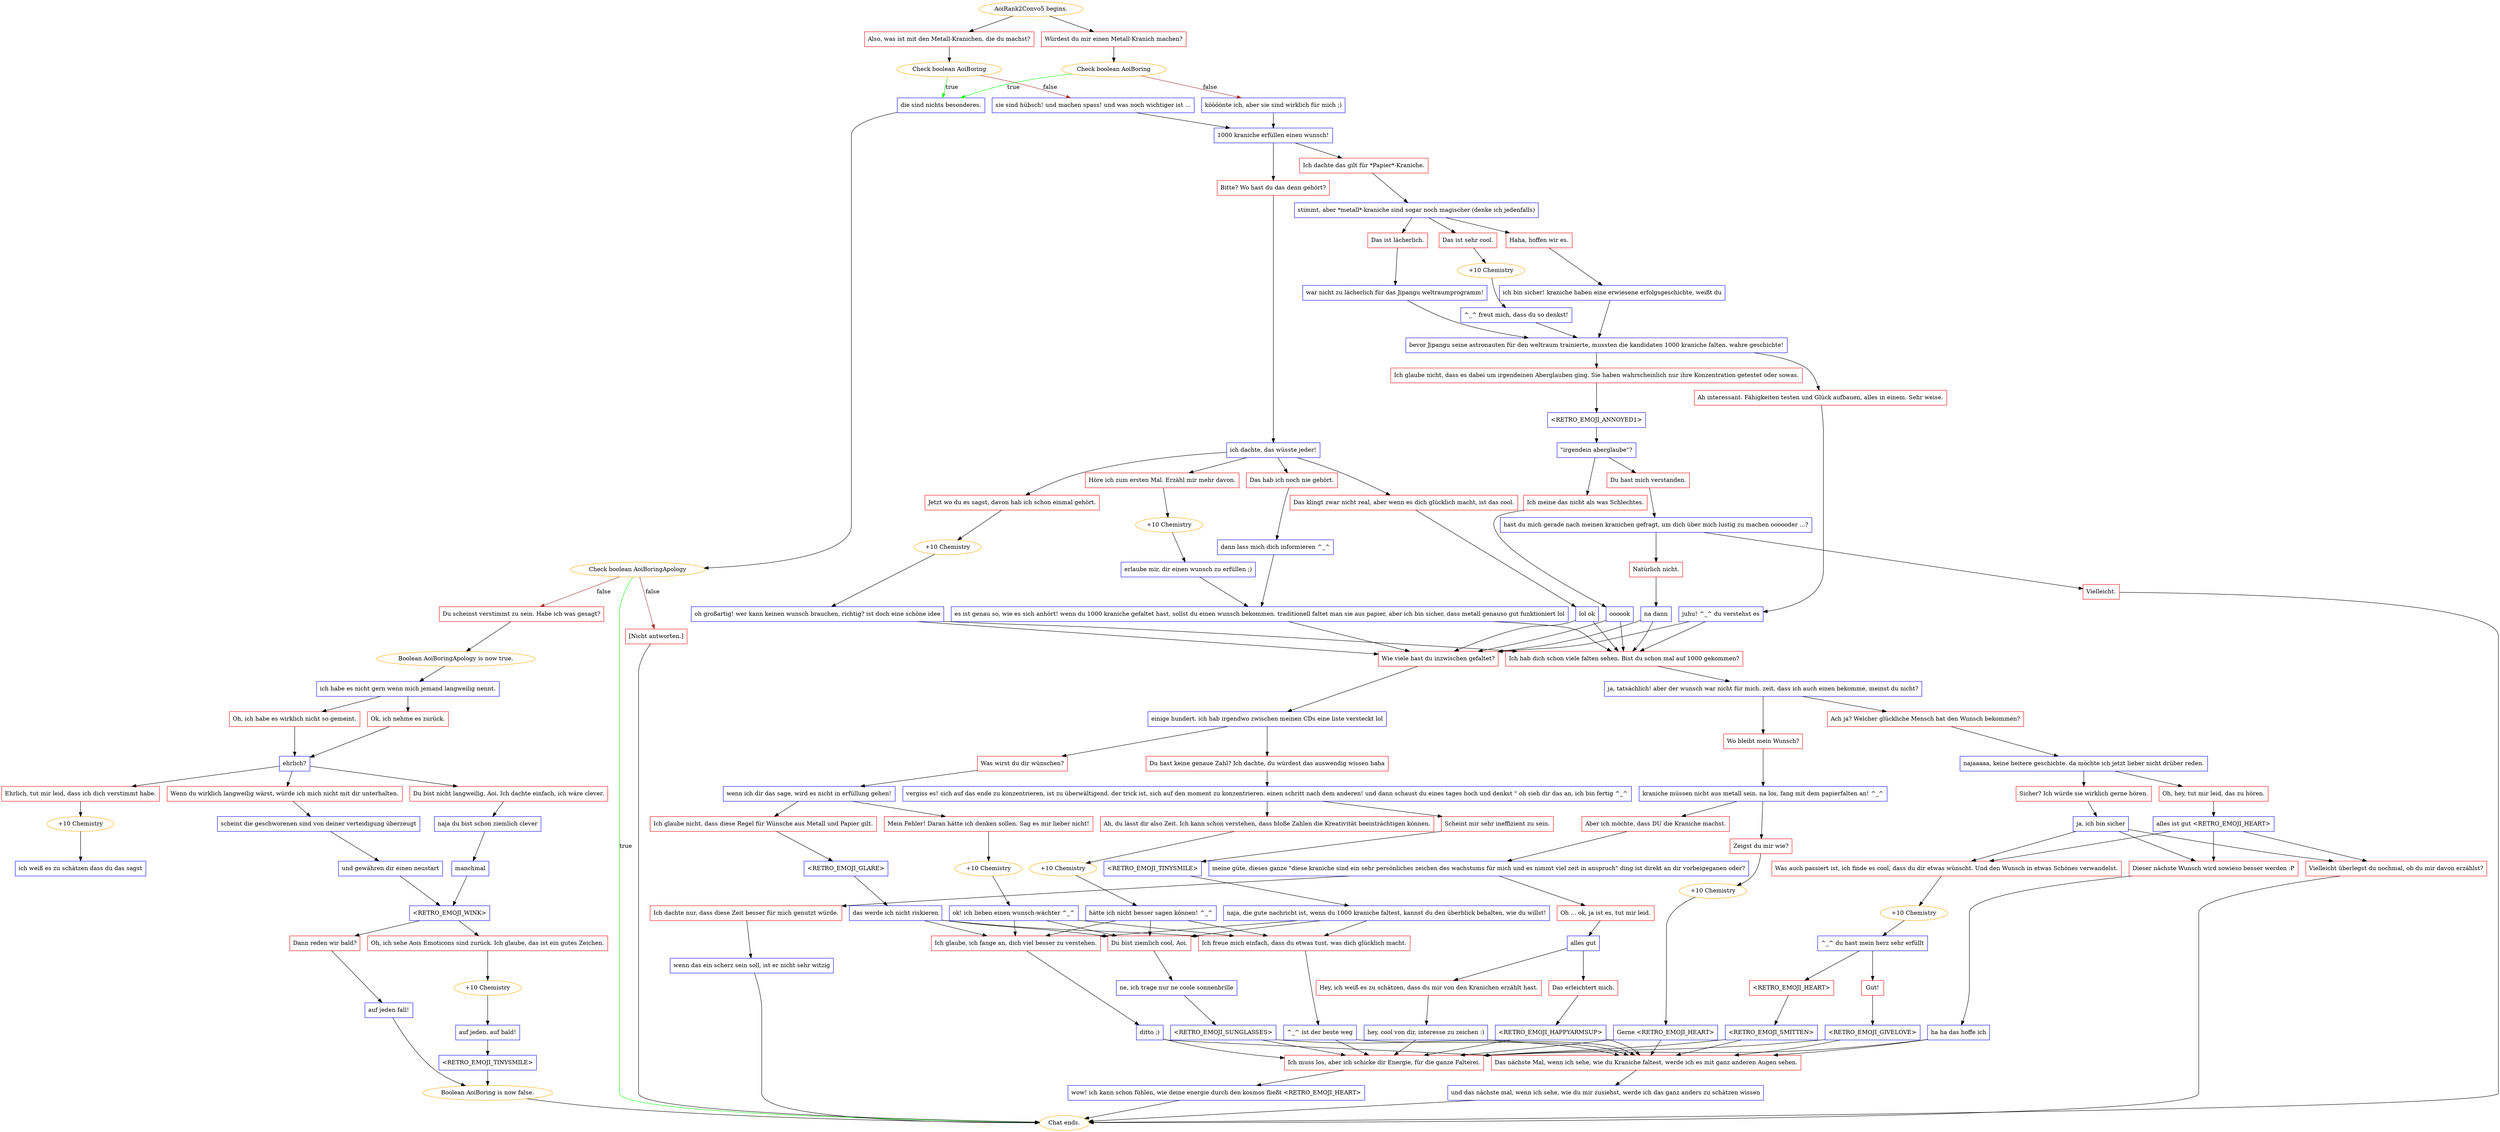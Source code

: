 digraph {
	"AoiRank2Convo5 begins." [color=orange];
		"AoiRank2Convo5 begins." -> j2933598541;
		"AoiRank2Convo5 begins." -> j2468722071;
	j2933598541 [label="Also, was ist mit den Metall-Kranichen, die du machst?",shape=box,color=red];
		j2933598541 -> j1443129487;
	j2468722071 [label="Würdest du mir einen Metall-Kranich machen?",shape=box,color=red];
		j2468722071 -> j1194707698;
	j1443129487 [label="Check boolean AoiBoring",color=orange];
		j1443129487 -> j792949512 [label=true,color=green];
		j1443129487 -> j3890445061 [label=false,color=brown];
	j1194707698 [label="Check boolean AoiBoring",color=orange];
		j1194707698 -> j792949512 [label=true,color=green];
		j1194707698 -> j2910432498 [label=false,color=brown];
	j792949512 [label="die sind nichts besonderes.",shape=box,color=blue];
		j792949512 -> j4116366548;
	j3890445061 [label="sie sind hübsch! und machen spass! und was noch wichtiger ist ...",shape=box,color=blue];
		j3890445061 -> j3945819049;
	j2910432498 [label="köööönte ich, aber sie sind wirklich für mich ;)",shape=box,color=blue];
		j2910432498 -> j3945819049;
	j4116366548 [label="Check boolean AoiBoringApology",color=orange];
		j4116366548 -> "Chat ends." [label=true,color=green];
		j4116366548 -> j4185311559 [label=false,color=brown];
		j4116366548 -> j3266056868 [label=false,color=brown];
	j3945819049 [label="1000 kraniche erfüllen einen wunsch!",shape=box,color=blue];
		j3945819049 -> j2361857728;
		j3945819049 -> j3060137359;
	"Chat ends." [color=orange];
	j4185311559 [label="Du scheinst verstimmt zu sein. Habe ich was gesagt?",shape=box,color=red];
		j4185311559 -> j1602901809;
	j3266056868 [label="[Nicht antworten.]",shape=box,color=red];
		j3266056868 -> "Chat ends.";
	j2361857728 [label="Ich dachte das gilt für *Papier*-Kraniche.",shape=box,color=red];
		j2361857728 -> j2820027759;
	j3060137359 [label="Bitte? Wo hast du das denn gehört?",shape=box,color=red];
		j3060137359 -> j3099056844;
	j1602901809 [label="Boolean AoiBoringApology is now true.",color=orange];
		j1602901809 -> j3200161066;
	j2820027759 [label="stimmt, aber *metall*-kraniche sind sogar noch magischer (denke ich jedenfalls)",shape=box,color=blue];
		j2820027759 -> j3475446675;
		j2820027759 -> j2197512895;
		j2820027759 -> j780567032;
	j3099056844 [label="ich dachte, das wüsste jeder!",shape=box,color=blue];
		j3099056844 -> j3621440960;
		j3099056844 -> j1517511024;
		j3099056844 -> j2152506840;
		j3099056844 -> j35246087;
	j3200161066 [label="ich habe es nicht gern wenn mich jemand langweilig nennt.",shape=box,color=blue];
		j3200161066 -> j3872116238;
		j3200161066 -> j2453138220;
	j3475446675 [label="Haha, hoffen wir es.",shape=box,color=red];
		j3475446675 -> j2545062226;
	j2197512895 [label="Das ist sehr cool.",shape=box,color=red];
		j2197512895 -> j1812240558;
	j780567032 [label="Das ist lächerlich.",shape=box,color=red];
		j780567032 -> j700546641;
	j3621440960 [label="Das hab ich noch nie gehört.",shape=box,color=red];
		j3621440960 -> j1462640474;
	j1517511024 [label="Höre ich zum ersten Mal. Erzähl mir mehr davon.",shape=box,color=red];
		j1517511024 -> j1579069335;
	j2152506840 [label="Jetzt wo du es sagst, davon hab ich schon einmal gehört.",shape=box,color=red];
		j2152506840 -> j1403535321;
	j35246087 [label="Das klingt zwar nicht real, aber wenn es dich glücklich macht, ist das cool.",shape=box,color=red];
		j35246087 -> j1941652748;
	j3872116238 [label="Oh, ich habe es wirklich nicht so gemeint.",shape=box,color=red];
		j3872116238 -> j1208009661;
	j2453138220 [label="Ok, ich nehme es zurück.",shape=box,color=red];
		j2453138220 -> j1208009661;
	j2545062226 [label="ich bin sicher! kraniche haben eine erwiesene erfolgsgeschichte, weißt du",shape=box,color=blue];
		j2545062226 -> j878511197;
	j1812240558 [label="+10 Chemistry",color=orange];
		j1812240558 -> j2747043749;
	j700546641 [label="war nicht zu lächerlich für das Jipangu weltraumprogramm!",shape=box,color=blue];
		j700546641 -> j878511197;
	j1462640474 [label="dann lass mich dich informieren ^_^",shape=box,color=blue];
		j1462640474 -> j2042151240;
	j1579069335 [label="+10 Chemistry",color=orange];
		j1579069335 -> j1971181039;
	j1403535321 [label="+10 Chemistry",color=orange];
		j1403535321 -> j492330780;
	j1941652748 [label="lol ok",shape=box,color=blue];
		j1941652748 -> j1338142378;
		j1941652748 -> j229109723;
	j1208009661 [label="ehrlich?",shape=box,color=blue];
		j1208009661 -> j1723777877;
		j1208009661 -> j3493377874;
		j1208009661 -> j494509242;
	j878511197 [label="bevor Jipangu seine astronauten für den weltraum trainierte, mussten die kandidaten 1000 kraniche falten. wahre geschichte!",shape=box,color=blue];
		j878511197 -> j277772688;
		j878511197 -> j2584362836;
	j2747043749 [label="^_^ freut mich, dass du so denkst!",shape=box,color=blue];
		j2747043749 -> j878511197;
	j2042151240 [label="es ist genau so, wie es sich anhört! wenn du 1000 kraniche gefaltet hast, sollst du einen wunsch bekommen. traditionell faltet man sie aus papier, aber ich bin sicher, dass metall genauso gut funktioniert lol",shape=box,color=blue];
		j2042151240 -> j1338142378;
		j2042151240 -> j229109723;
	j1971181039 [label="erlaube mir, dir einen wunsch zu erfüllen ;)",shape=box,color=blue];
		j1971181039 -> j2042151240;
	j492330780 [label="oh großartig! wer kann keinen wunsch brauchen, richtig? ist doch eine schöne idee",shape=box,color=blue];
		j492330780 -> j1338142378;
		j492330780 -> j229109723;
	j1338142378 [label="Wie viele hast du inzwischen gefaltet?",shape=box,color=red];
		j1338142378 -> j976664585;
	j229109723 [label="Ich hab dich schon viele falten sehen. Bist du schon mal auf 1000 gekommen?",shape=box,color=red];
		j229109723 -> j3905745569;
	j1723777877 [label="Ehrlich, tut mir leid, dass ich dich verstimmt habe.",shape=box,color=red];
		j1723777877 -> j3177410664;
	j3493377874 [label="Du bist nicht langweilig, Aoi. Ich dachte einfach, ich wäre clever.",shape=box,color=red];
		j3493377874 -> j2098252893;
	j494509242 [label="Wenn du wirklich langweilig wärst, würde ich mich nicht mit dir unterhalten.",shape=box,color=red];
		j494509242 -> j3242070054;
	j277772688 [label="Ich glaube nicht, dass es dabei um irgendeinen Aberglauben ging. Sie haben wahrscheinlich nur ihre Konzentration getestet oder sowas.",shape=box,color=red];
		j277772688 -> j622821564;
	j2584362836 [label="Ah interessant. Fähigkeiten testen und Glück aufbauen, alles in einem. Sehr weise.",shape=box,color=red];
		j2584362836 -> j3016726170;
	j976664585 [label="einige hundert. ich hab irgendwo zwischen meinen CDs eine liste versteckt lol",shape=box,color=blue];
		j976664585 -> j927660230;
		j976664585 -> j4100196688;
	j3905745569 [label="ja, tatsächlich! aber der wunsch war nicht für mich. zeit, dass ich auch einen bekomme, meinst du nicht?",shape=box,color=blue];
		j3905745569 -> j2682261774;
		j3905745569 -> j709426591;
	j3177410664 [label="+10 Chemistry",color=orange];
		j3177410664 -> j1974216370;
	j2098252893 [label="naja du bist schon ziemlich clever",shape=box,color=blue];
		j2098252893 -> j3428248468;
	j3242070054 [label="scheint die geschworenen sind von deiner verteidigung überzeugt",shape=box,color=blue];
		j3242070054 -> j2788186674;
	j622821564 [label="<RETRO_EMOJI_ANNOYED1>",shape=box,color=blue];
		j622821564 -> j4060318684;
	j3016726170 [label="juhu! ^_^ du verstehst es",shape=box,color=blue];
		j3016726170 -> j1338142378;
		j3016726170 -> j229109723;
	j927660230 [label="Du hast keine genaue Zahl? Ich dachte, du würdest das auswendig wissen haha",shape=box,color=red];
		j927660230 -> j18472458;
	j4100196688 [label="Was wirst du dir wünschen?",shape=box,color=red];
		j4100196688 -> j2716414333;
	j2682261774 [label="Ach ja? Welcher glückliche Mensch hat den Wunsch bekommen?",shape=box,color=red];
		j2682261774 -> j39448613;
	j709426591 [label="Wo bleibt mein Wunsch?",shape=box,color=red];
		j709426591 -> j2901601814;
	j1974216370 [label="ich weiß es zu schätzen dass du das sagst",shape=box,color=blue];
	j3428248468 [label="manchmal",shape=box,color=blue];
		j3428248468 -> j1823067147;
	j2788186674 [label="und gewähren dir einen neustart",shape=box,color=blue];
		j2788186674 -> j1823067147;
	j4060318684 [label="\"irgendein aberglaube\"?",shape=box,color=blue];
		j4060318684 -> j521057951;
		j4060318684 -> j277209247;
	j18472458 [label="vergiss es! sich auf das ende zu konzentrieren, ist zu überwältigend. der trick ist, sich auf den moment zu konzentrieren. einen schritt nach dem anderen! und dann schaust du eines tages hoch und denkst \" oh sieh dir das an, ich bin fertig ^_^",shape=box,color=blue];
		j18472458 -> j3311423612;
		j18472458 -> j1144400273;
	j2716414333 [label="wenn ich dir das sage, wird es nicht in erfüllung gehen!",shape=box,color=blue];
		j2716414333 -> j2093104826;
		j2716414333 -> j747134185;
	j39448613 [label="najaaaaa, keine heitere geschichte. da möchte ich jetzt lieber nicht drüber reden.",shape=box,color=blue];
		j39448613 -> j2994898318;
		j39448613 -> j217383722;
	j2901601814 [label="kraniche müssen nicht aus metall sein. na los, fang mit dem papierfalten an! ^_^",shape=box,color=blue];
		j2901601814 -> j2078175598;
		j2901601814 -> j1543595078;
	j1823067147 [label="<RETRO_EMOJI_WINK>",shape=box,color=blue];
		j1823067147 -> j492204553;
		j1823067147 -> j1948035672;
	j521057951 [label="Du hast mich verstanden.",shape=box,color=red];
		j521057951 -> j39089207;
	j277209247 [label="Ich meine das nicht als was Schlechtes.",shape=box,color=red];
		j277209247 -> j3763230871;
	j3311423612 [label="Ah, du lässt dir also Zeit. Ich kann schon verstehen, dass bloße Zahlen die Kreativität beeinträchtigen können.",shape=box,color=red];
		j3311423612 -> j3186087799;
	j1144400273 [label="Scheint mir sehr ineffizient zu sein.",shape=box,color=red];
		j1144400273 -> j2583917390;
	j2093104826 [label="Mein Fehler! Daran hätte ich denken sollen. Sag es mir lieber nicht!",shape=box,color=red];
		j2093104826 -> j3035021687;
	j747134185 [label="Ich glaube nicht, dass diese Regel für Wünsche aus Metall und Papier gilt.",shape=box,color=red];
		j747134185 -> j729673439;
	j2994898318 [label="Oh, hey, tut mir leid, das zu hören.",shape=box,color=red];
		j2994898318 -> j4002373830;
	j217383722 [label="Sicher? Ich würde sie wirklich gerne hören.",shape=box,color=red];
		j217383722 -> j1851433739;
	j2078175598 [label="Zeigst du mir wie?",shape=box,color=red];
		j2078175598 -> j3010251198;
	j1543595078 [label="Aber ich möchte, dass DU die Kraniche machst.",shape=box,color=red];
		j1543595078 -> j1750608730;
	j492204553 [label="Dann reden wir bald?",shape=box,color=red];
		j492204553 -> j3386085443;
	j1948035672 [label="Oh, ich sehe Aois Emoticons sind zurück. Ich glaube, das ist ein gutes Zeichen.",shape=box,color=red];
		j1948035672 -> j3188318886;
	j39089207 [label="hast du mich gerade nach meinen kranichen gefragt, um dich über mich lustig zu machen oooooder ...?",shape=box,color=blue];
		j39089207 -> j1908723939;
		j39089207 -> j837955319;
	j3763230871 [label="oooook",shape=box,color=blue];
		j3763230871 -> j1338142378;
		j3763230871 -> j229109723;
	j3186087799 [label="+10 Chemistry",color=orange];
		j3186087799 -> j4060315158;
	j2583917390 [label="<RETRO_EMOJI_TINYSMILE>",shape=box,color=blue];
		j2583917390 -> j2676869956;
	j3035021687 [label="+10 Chemistry",color=orange];
		j3035021687 -> j3755065608;
	j729673439 [label="<RETRO_EMOJI_GLARE>",shape=box,color=blue];
		j729673439 -> j1743844968;
	j4002373830 [label="alles ist gut <RETRO_EMOJI_HEART>",shape=box,color=blue];
		j4002373830 -> j2127695058;
		j4002373830 -> j3706191272;
		j4002373830 -> j1411198226;
	j1851433739 [label="ja, ich bin sicher",shape=box,color=blue];
		j1851433739 -> j2127695058;
		j1851433739 -> j3706191272;
		j1851433739 -> j1411198226;
	j3010251198 [label="+10 Chemistry",color=orange];
		j3010251198 -> j449599876;
	j1750608730 [label="meine güte, dieses ganze \"diese kraniche sind ein sehr persönliches zeichen des wachstums für mich und es nimmt viel zeit in anspruch\" ding ist direkt an dir vorbeigeganen oder?",shape=box,color=blue];
		j1750608730 -> j845845154;
		j1750608730 -> j191446711;
	j3386085443 [label="auf jeden fall!",shape=box,color=blue];
		j3386085443 -> j1984221796;
	j3188318886 [label="+10 Chemistry",color=orange];
		j3188318886 -> j636485769;
	j1908723939 [label="Vielleicht.",shape=box,color=red];
		j1908723939 -> "Chat ends.";
	j837955319 [label="Natürlich nicht.",shape=box,color=red];
		j837955319 -> j3833437560;
	j4060315158 [label="hätte ich nicht besser sagen können! ^_^",shape=box,color=blue];
		j4060315158 -> j457886886;
		j4060315158 -> j750759357;
		j4060315158 -> j3142530430;
	j2676869956 [label="naja, die gute nachricht ist, wenn du 1000 kraniche faltest, kannst du den überblick behalten, wie du willst!",shape=box,color=blue];
		j2676869956 -> j457886886;
		j2676869956 -> j750759357;
		j2676869956 -> j3142530430;
	j3755065608 [label="ok! ich lieben einen wunsch-wächter ^_^",shape=box,color=blue];
		j3755065608 -> j457886886;
		j3755065608 -> j750759357;
		j3755065608 -> j3142530430;
	j1743844968 [label="das werde ich nicht riskieren",shape=box,color=blue];
		j1743844968 -> j457886886;
		j1743844968 -> j750759357;
		j1743844968 -> j3142530430;
	j2127695058 [label="Dieser nächste Wunsch wird sowieso besser werden :P",shape=box,color=red];
		j2127695058 -> j3409792296;
	j3706191272 [label="Was auch passiert ist, ich finde es cool, dass du dir etwas wünscht. Und den Wunsch in etwas Schönes verwandelst.",shape=box,color=red];
		j3706191272 -> j143231329;
	j1411198226 [label="Vielleicht überlegst du nochmal, ob du mir davon erzählst?",shape=box,color=red];
		j1411198226 -> "Chat ends.";
	j449599876 [label="Gerne <RETRO_EMOJI_HEART>",shape=box,color=blue];
		j449599876 -> j1956630369;
		j449599876 -> j736830249;
	j845845154 [label="Ich dachte nur, dass diese Zeit besser für mich genutzt würde.",shape=box,color=red];
		j845845154 -> j3100931638;
	j191446711 [label="Oh ... ok, ja ist es, tut mir leid.",shape=box,color=red];
		j191446711 -> j412620699;
	j1984221796 [label="Boolean AoiBoring is now false.",color=orange];
		j1984221796 -> "Chat ends.";
	j636485769 [label="auf jeden. auf bald!",shape=box,color=blue];
		j636485769 -> j3248434141;
	j3833437560 [label="na dann",shape=box,color=blue];
		j3833437560 -> j1338142378;
		j3833437560 -> j229109723;
	j457886886 [label="Ich glaube, ich fange an, dich viel besser zu verstehen.",shape=box,color=red];
		j457886886 -> j1786118651;
	j750759357 [label="Du bist ziemlich cool, Aoi.",shape=box,color=red];
		j750759357 -> j1002135054;
	j3142530430 [label="Ich freue mich einfach, dass du etwas tust, was dich glücklich macht.",shape=box,color=red];
		j3142530430 -> j4013132230;
	j3409792296 [label="ha ha das hoffe ich",shape=box,color=blue];
		j3409792296 -> j1956630369;
		j3409792296 -> j736830249;
	j143231329 [label="+10 Chemistry",color=orange];
		j143231329 -> j3819324962;
	j1956630369 [label="Das nächste Mal, wenn ich sehe, wie du Kraniche faltest, werde ich es mit ganz anderen Augen sehen.",shape=box,color=red];
		j1956630369 -> j143443350;
	j736830249 [label="Ich muss los, aber ich schicke dir Energie, für die ganze Falterei.",shape=box,color=red];
		j736830249 -> j3413774106;
	j3100931638 [label="wenn das ein scherz sein soll, ist er nicht sehr witzig",shape=box,color=blue];
		j3100931638 -> "Chat ends.";
	j412620699 [label="alles gut",shape=box,color=blue];
		j412620699 -> j4286676815;
		j412620699 -> j941095398;
	j3248434141 [label="<RETRO_EMOJI_TINYSMILE>",shape=box,color=blue];
		j3248434141 -> j1984221796;
	j1786118651 [label="ditto ;)",shape=box,color=blue];
		j1786118651 -> j1956630369;
		j1786118651 -> j736830249;
	j1002135054 [label="ne, ich trage nur ne coole sonnenbrille",shape=box,color=blue];
		j1002135054 -> j2455681144;
	j4013132230 [label="^_^ ist der beste weg",shape=box,color=blue];
		j4013132230 -> j1956630369;
		j4013132230 -> j736830249;
	j3819324962 [label="^_^ du hast mein herz sehr erfüllt",shape=box,color=blue];
		j3819324962 -> j2049192490;
		j3819324962 -> j2656202917;
	j143443350 [label="und das nächste mal, wenn ich sehe, wie du mir zusiehst, werde ich das ganz anders zu schätzen wissen",shape=box,color=blue];
		j143443350 -> "Chat ends.";
	j3413774106 [label="wow! ich kann schon fühlen, wie deine energie durch den kosmos fließt <RETRO_EMOJI_HEART>",shape=box,color=blue];
		j3413774106 -> "Chat ends.";
	j4286676815 [label="Hey, ich weiß es zu schätzen, dass du mir von den Kranichen erzählt hast.",shape=box,color=red];
		j4286676815 -> j675912531;
	j941095398 [label="Das erleichtert mich.",shape=box,color=red];
		j941095398 -> j2446588326;
	j2455681144 [label="<RETRO_EMOJI_SUNGLASSES>",shape=box,color=blue];
		j2455681144 -> j1956630369;
		j2455681144 -> j736830249;
	j2049192490 [label="Gut!",shape=box,color=red];
		j2049192490 -> j547745806;
	j2656202917 [label="<RETRO_EMOJI_HEART>",shape=box,color=red];
		j2656202917 -> j4241135296;
	j675912531 [label="hey, cool von dir, interesse zu zeichen :)",shape=box,color=blue];
		j675912531 -> j1956630369;
		j675912531 -> j736830249;
	j2446588326 [label="<RETRO_EMOJI_HAPPYARMSUP>",shape=box,color=blue];
		j2446588326 -> j1956630369;
		j2446588326 -> j736830249;
	j547745806 [label="<RETRO_EMOJI_GIVELOVE>",shape=box,color=blue];
		j547745806 -> j1956630369;
		j547745806 -> j736830249;
	j4241135296 [label="<RETRO_EMOJI_SMITTEN>",shape=box,color=blue];
		j4241135296 -> j1956630369;
		j4241135296 -> j736830249;
}